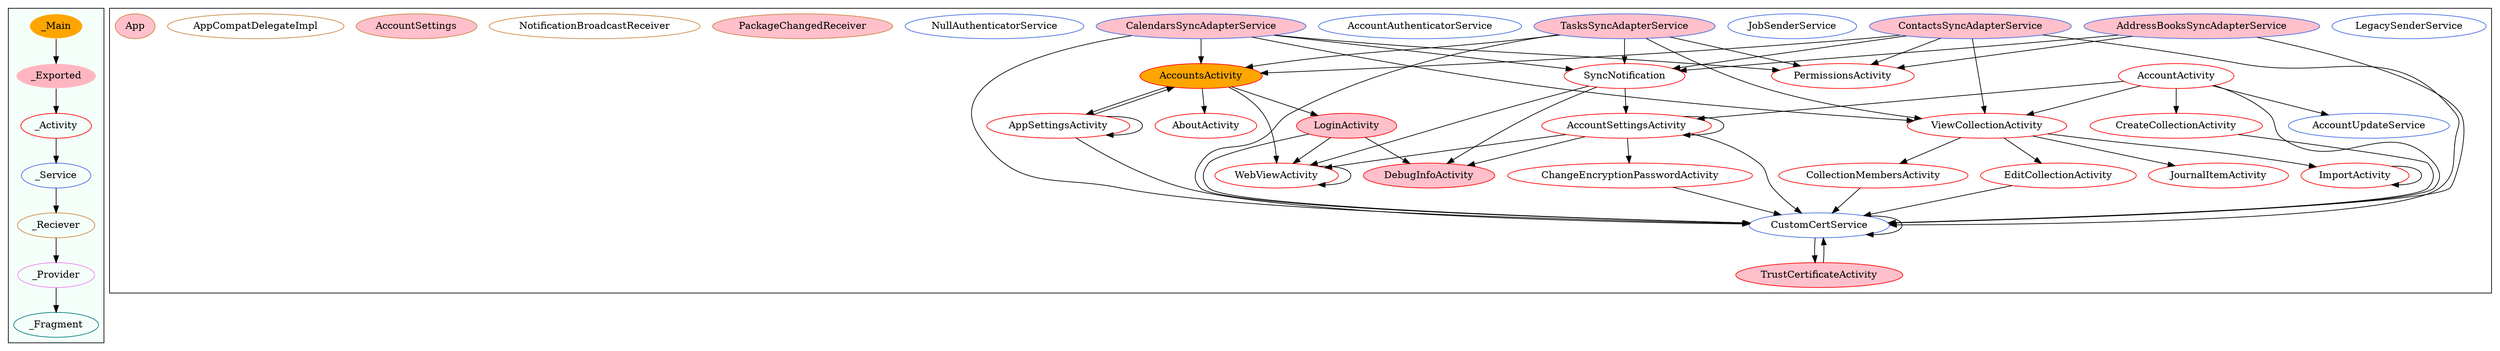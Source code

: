 digraph G {
subgraph cluster_legend{ 
bgcolor=mintcream;
_Activity[color = red];
_Service[color = royalblue];
_Provider[color = violet];
_Reciever[color = peru];
_Fragment[color = teal];
_Main[style=filled, fillcolor=orange, color = mintcream];
_Exported[style=filled, fillcolor=lightpink, color = mintcream];
_Main -> _Exported -> _Activity -> _Service -> _Reciever -> _Provider -> _Fragment; 
}
subgraph cluster_component{ 
CollectionMembersActivity[color = red];
DebugInfoActivity[style=filled, fillcolor=pink, color = red];
ViewCollectionActivity[color = red];
AccountActivity[color = red];
AppSettingsActivity[color = red];
JournalItemActivity[color = red];
AboutActivity[color = red];
LoginActivity[style=filled, fillcolor=pink, color = red];
WebViewActivity[color = red];
TrustCertificateActivity[style=filled, fillcolor=pink, color = red];
SyncNotification[color = red];
CreateCollectionActivity[color = red];
ImportActivity[color = red];
ChangeEncryptionPasswordActivity[color = red];
PermissionsActivity[color = red];
EditCollectionActivity[color = red];
AccountSettingsActivity[color = red];
AccountsActivity[style=filled, fillcolor=orange, color = red];
LegacySenderService[color = royalblue];
CalendarsSyncAdapterService[style=filled, fillcolor=pink, color = royalblue];
ContactsSyncAdapterService[style=filled, fillcolor=pink, color = royalblue];
AccountUpdateService[color = royalblue];
JobSenderService[color = royalblue];
TasksSyncAdapterService[style=filled, fillcolor=pink, color = royalblue];
CustomCertService[color = royalblue];
AccountAuthenticatorService[color = royalblue];
AddressBooksSyncAdapterService[style=filled, fillcolor=pink, color = royalblue];
NullAuthenticatorService[color = royalblue];
PackageChangedReceiver[style=filled, fillcolor=pink, color = peru];
NotificationBroadcastReceiver[color = peru];
AccountSettings[style=filled, fillcolor=pink, color = peru];
AppCompatDelegateImpl[color = peru];
App[style=filled, fillcolor=pink, color = peru];
App[color = peru];
CollectionMembersActivity->CustomCertService;
CalendarsSyncAdapterService->ViewCollectionActivity;
CalendarsSyncAdapterService->CustomCertService;
CalendarsSyncAdapterService->SyncNotification;
CalendarsSyncAdapterService->PermissionsActivity;
CalendarsSyncAdapterService->AccountsActivity;
ContactsSyncAdapterService->PermissionsActivity;
ContactsSyncAdapterService->AccountsActivity;
ContactsSyncAdapterService->SyncNotification;
ContactsSyncAdapterService->ViewCollectionActivity;
ContactsSyncAdapterService->CustomCertService;
ViewCollectionActivity->EditCollectionActivity;
ViewCollectionActivity->JournalItemActivity;
ViewCollectionActivity->CollectionMembersActivity;
ViewCollectionActivity->ImportActivity;
AccountActivity->CustomCertService;
AccountActivity->AccountSettingsActivity;
AccountActivity->CreateCollectionActivity;
AccountActivity->AccountUpdateService;
AccountActivity->ViewCollectionActivity;
CustomCertService->TrustCertificateActivity;
CustomCertService->CustomCertService;
TasksSyncAdapterService->PermissionsActivity;
TasksSyncAdapterService->SyncNotification;
TasksSyncAdapterService->ViewCollectionActivity;
TasksSyncAdapterService->CustomCertService;
TasksSyncAdapterService->AccountsActivity;
AppSettingsActivity->AccountsActivity;
AppSettingsActivity->CustomCertService;
AppSettingsActivity->AppSettingsActivity;
LoginActivity->WebViewActivity;
LoginActivity->CustomCertService;
LoginActivity->DebugInfoActivity;
TrustCertificateActivity->CustomCertService;
WebViewActivity->WebViewActivity;
AddressBooksSyncAdapterService->PermissionsActivity;
AddressBooksSyncAdapterService->SyncNotification;
AddressBooksSyncAdapterService->CustomCertService;
SyncNotification->DebugInfoActivity;
SyncNotification->WebViewActivity;
SyncNotification->AccountSettingsActivity;
CreateCollectionActivity->CustomCertService;
ChangeEncryptionPasswordActivity->CustomCertService;
ImportActivity->ImportActivity;
EditCollectionActivity->CustomCertService;
AccountSettingsActivity->ChangeEncryptionPasswordActivity;
AccountSettingsActivity->AccountSettingsActivity;
AccountSettingsActivity->CustomCertService;
AccountSettingsActivity->DebugInfoActivity;
AccountSettingsActivity->WebViewActivity;
AccountsActivity->WebViewActivity;
AccountsActivity->AppSettingsActivity;
AccountsActivity->AboutActivity;
AccountsActivity->LoginActivity;
}
}

